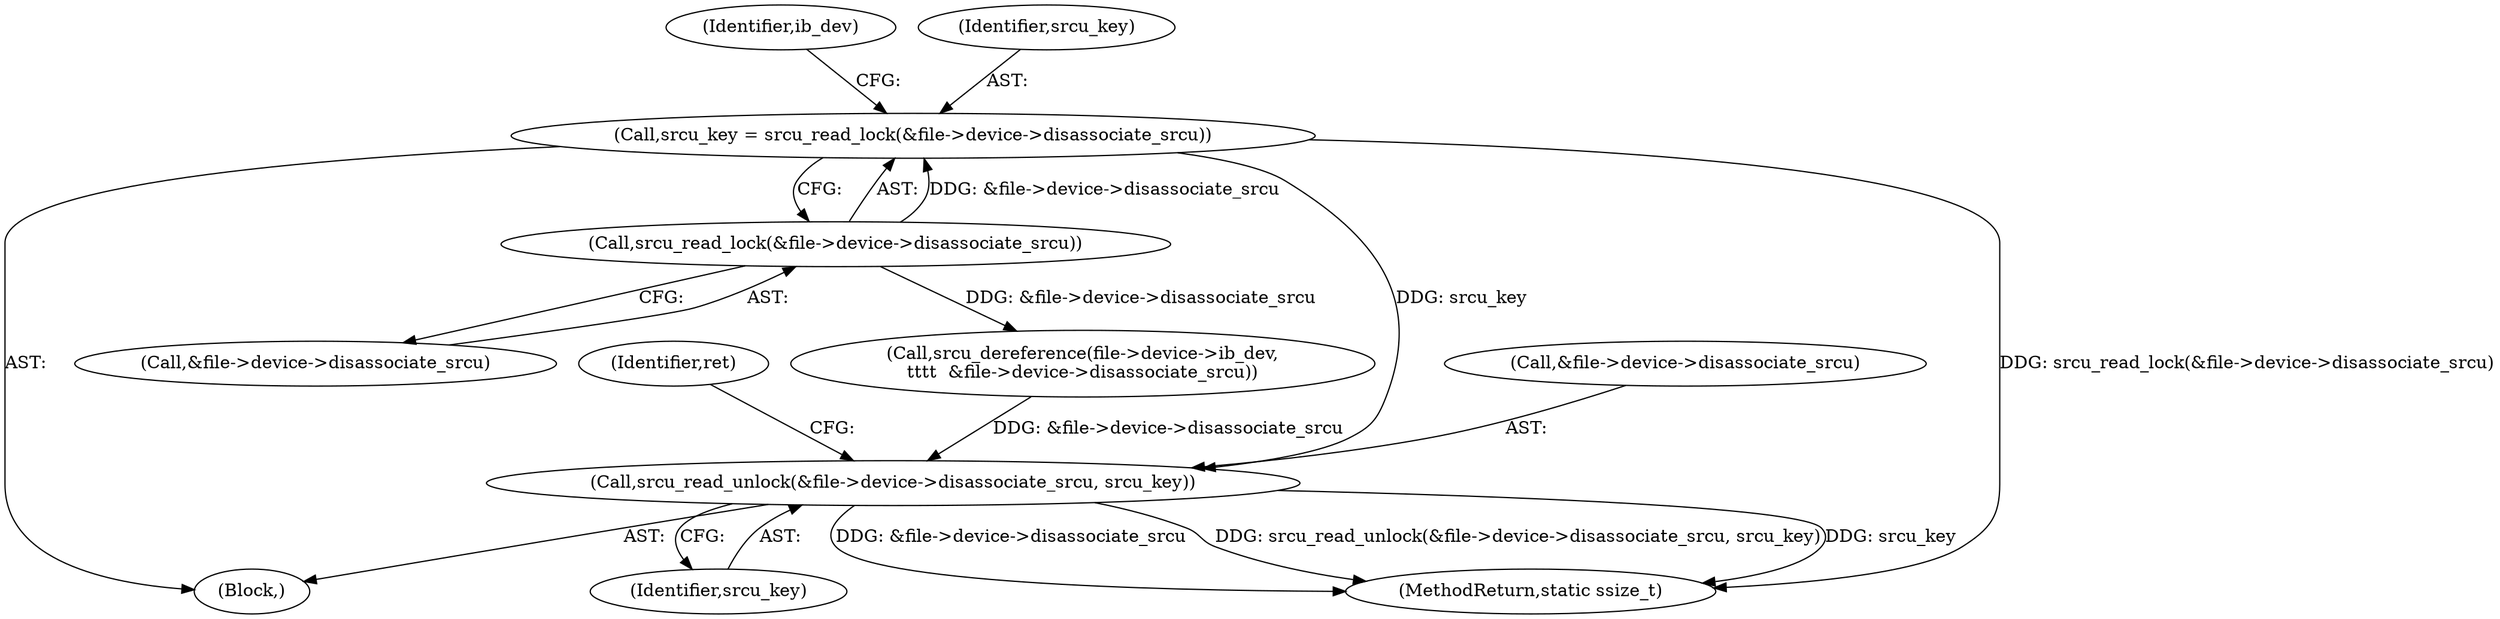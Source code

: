 digraph "0_linux_e6bd18f57aad1a2d1ef40e646d03ed0f2515c9e3_1@API" {
"1000144" [label="(Call,srcu_key = srcu_read_lock(&file->device->disassociate_srcu))"];
"1000146" [label="(Call,srcu_read_lock(&file->device->disassociate_srcu))"];
"1000530" [label="(Call,srcu_read_unlock(&file->device->disassociate_srcu, srcu_key))"];
"1000144" [label="(Call,srcu_key = srcu_read_lock(&file->device->disassociate_srcu))"];
"1000531" [label="(Call,&file->device->disassociate_srcu)"];
"1000530" [label="(Call,srcu_read_unlock(&file->device->disassociate_srcu, srcu_key))"];
"1000537" [label="(Identifier,srcu_key)"];
"1000147" [label="(Call,&file->device->disassociate_srcu)"];
"1000105" [label="(Block,)"];
"1000539" [label="(Identifier,ret)"];
"1000146" [label="(Call,srcu_read_lock(&file->device->disassociate_srcu))"];
"1000154" [label="(Identifier,ib_dev)"];
"1000145" [label="(Identifier,srcu_key)"];
"1000540" [label="(MethodReturn,static ssize_t)"];
"1000155" [label="(Call,srcu_dereference(file->device->ib_dev,\n\t\t\t\t  &file->device->disassociate_srcu))"];
"1000144" -> "1000105"  [label="AST: "];
"1000144" -> "1000146"  [label="CFG: "];
"1000145" -> "1000144"  [label="AST: "];
"1000146" -> "1000144"  [label="AST: "];
"1000154" -> "1000144"  [label="CFG: "];
"1000144" -> "1000540"  [label="DDG: srcu_read_lock(&file->device->disassociate_srcu)"];
"1000146" -> "1000144"  [label="DDG: &file->device->disassociate_srcu"];
"1000144" -> "1000530"  [label="DDG: srcu_key"];
"1000146" -> "1000147"  [label="CFG: "];
"1000147" -> "1000146"  [label="AST: "];
"1000146" -> "1000155"  [label="DDG: &file->device->disassociate_srcu"];
"1000530" -> "1000105"  [label="AST: "];
"1000530" -> "1000537"  [label="CFG: "];
"1000531" -> "1000530"  [label="AST: "];
"1000537" -> "1000530"  [label="AST: "];
"1000539" -> "1000530"  [label="CFG: "];
"1000530" -> "1000540"  [label="DDG: &file->device->disassociate_srcu"];
"1000530" -> "1000540"  [label="DDG: srcu_read_unlock(&file->device->disassociate_srcu, srcu_key)"];
"1000530" -> "1000540"  [label="DDG: srcu_key"];
"1000155" -> "1000530"  [label="DDG: &file->device->disassociate_srcu"];
}
